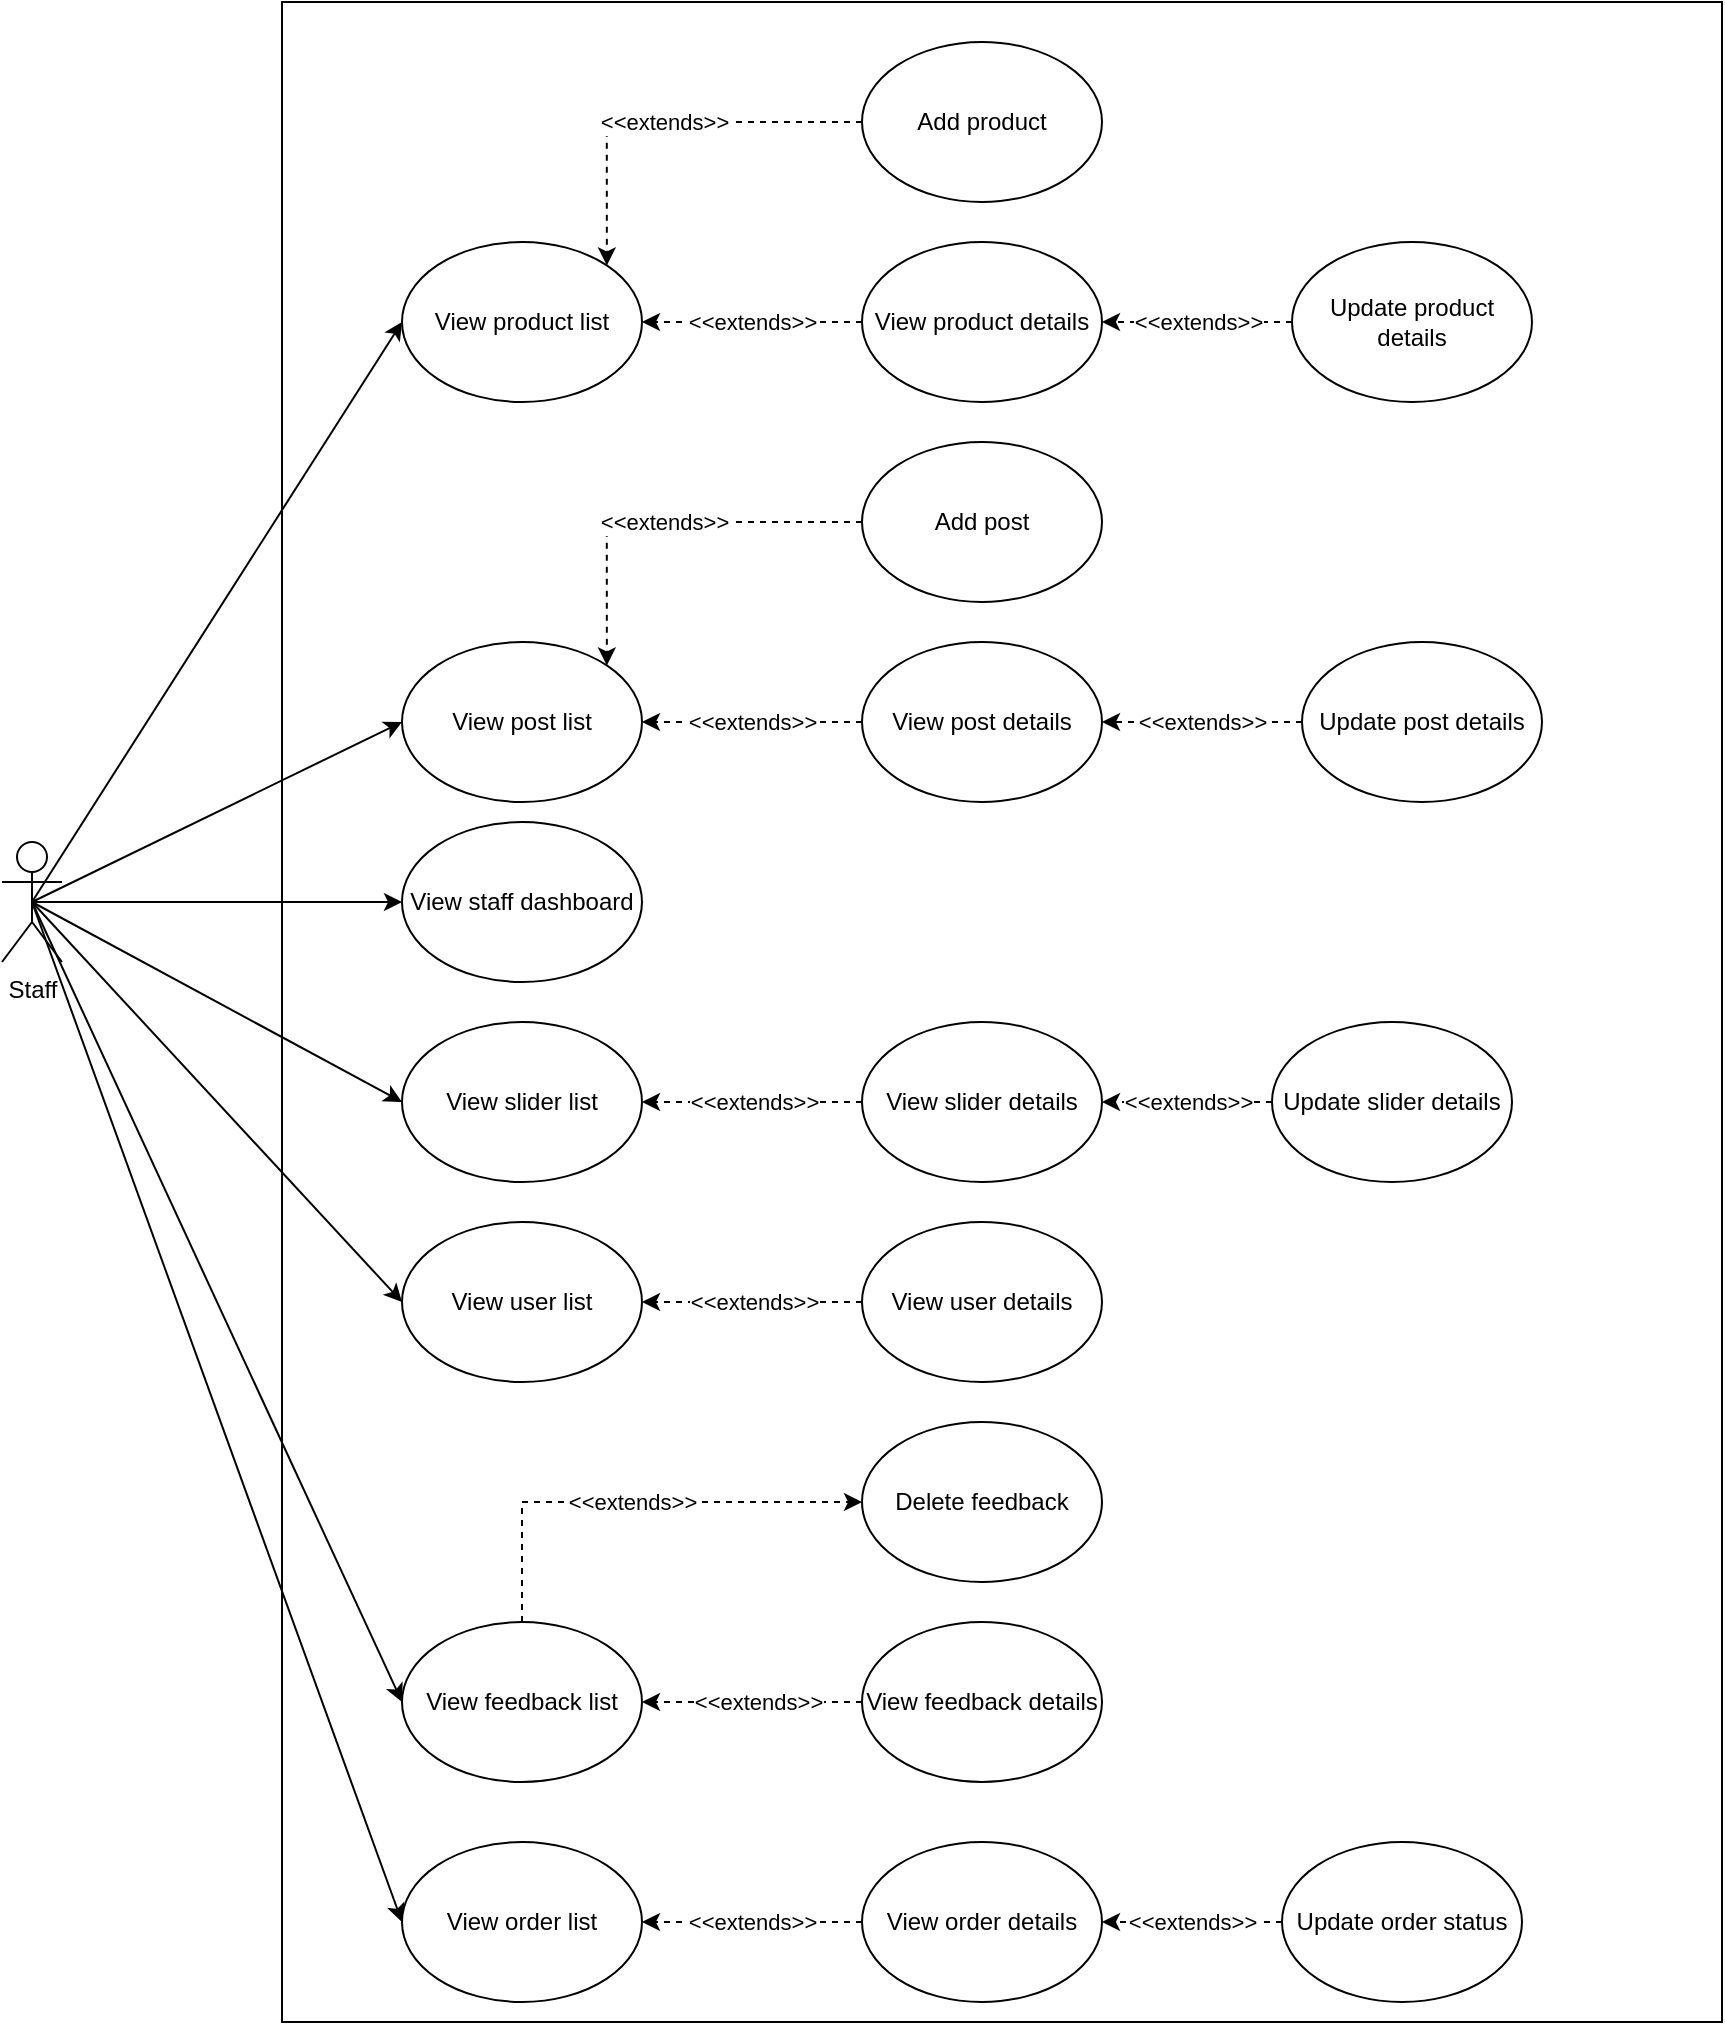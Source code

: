 <mxfile version="24.4.8" type="device">
  <diagram name="Page-1" id="nhk3gevlTql_jt-AMQz-">
    <mxGraphModel dx="1895" dy="1058" grid="1" gridSize="10" guides="1" tooltips="1" connect="1" arrows="1" fold="1" page="1" pageScale="1" pageWidth="850" pageHeight="1100" math="0" shadow="0">
      <root>
        <mxCell id="0" />
        <mxCell id="1" parent="0" />
        <mxCell id="UitDLeMMT4hZkmS21psA-53" value="" style="rounded=0;whiteSpace=wrap;html=1;" vertex="1" parent="1">
          <mxGeometry x="260" y="60" width="720" height="1010" as="geometry" />
        </mxCell>
        <mxCell id="UitDLeMMT4hZkmS21psA-2" style="edgeStyle=none;rounded=0;orthogonalLoop=1;jettySize=auto;html=1;exitX=0.5;exitY=0.5;exitDx=0;exitDy=0;exitPerimeter=0;entryX=0;entryY=0.5;entryDx=0;entryDy=0;" edge="1" parent="1" source="UitDLeMMT4hZkmS21psA-8" target="UitDLeMMT4hZkmS21psA-15">
          <mxGeometry relative="1" as="geometry" />
        </mxCell>
        <mxCell id="UitDLeMMT4hZkmS21psA-3" style="edgeStyle=none;rounded=0;orthogonalLoop=1;jettySize=auto;html=1;exitX=0.5;exitY=0.5;exitDx=0;exitDy=0;exitPerimeter=0;entryX=0;entryY=0.5;entryDx=0;entryDy=0;" edge="1" parent="1" source="UitDLeMMT4hZkmS21psA-8" target="UitDLeMMT4hZkmS21psA-12">
          <mxGeometry relative="1" as="geometry" />
        </mxCell>
        <mxCell id="UitDLeMMT4hZkmS21psA-4" style="edgeStyle=none;rounded=0;orthogonalLoop=1;jettySize=auto;html=1;exitX=0.5;exitY=0.5;exitDx=0;exitDy=0;exitPerimeter=0;entryX=0;entryY=0.5;entryDx=0;entryDy=0;" edge="1" parent="1" source="UitDLeMMT4hZkmS21psA-8" target="UitDLeMMT4hZkmS21psA-9">
          <mxGeometry relative="1" as="geometry" />
        </mxCell>
        <mxCell id="UitDLeMMT4hZkmS21psA-5" style="edgeStyle=none;rounded=0;orthogonalLoop=1;jettySize=auto;html=1;exitX=0.5;exitY=0.5;exitDx=0;exitDy=0;exitPerimeter=0;entryX=0;entryY=0.5;entryDx=0;entryDy=0;" edge="1" parent="1" source="UitDLeMMT4hZkmS21psA-8" target="UitDLeMMT4hZkmS21psA-17">
          <mxGeometry relative="1" as="geometry" />
        </mxCell>
        <mxCell id="UitDLeMMT4hZkmS21psA-6" style="edgeStyle=none;rounded=0;orthogonalLoop=1;jettySize=auto;html=1;exitX=0.5;exitY=0.5;exitDx=0;exitDy=0;exitPerimeter=0;entryX=0;entryY=0.5;entryDx=0;entryDy=0;" edge="1" parent="1" source="UitDLeMMT4hZkmS21psA-8" target="UitDLeMMT4hZkmS21psA-19">
          <mxGeometry relative="1" as="geometry" />
        </mxCell>
        <mxCell id="UitDLeMMT4hZkmS21psA-7" style="edgeStyle=none;rounded=0;orthogonalLoop=1;jettySize=auto;html=1;exitX=0.5;exitY=0.5;exitDx=0;exitDy=0;exitPerimeter=0;entryX=0;entryY=0.5;entryDx=0;entryDy=0;" edge="1" parent="1" source="UitDLeMMT4hZkmS21psA-8" target="UitDLeMMT4hZkmS21psA-21">
          <mxGeometry relative="1" as="geometry" />
        </mxCell>
        <mxCell id="UitDLeMMT4hZkmS21psA-48" style="rounded=0;orthogonalLoop=1;jettySize=auto;html=1;exitX=0.5;exitY=0.5;exitDx=0;exitDy=0;exitPerimeter=0;entryX=0;entryY=0.5;entryDx=0;entryDy=0;" edge="1" parent="1" source="UitDLeMMT4hZkmS21psA-8" target="UitDLeMMT4hZkmS21psA-41">
          <mxGeometry relative="1" as="geometry" />
        </mxCell>
        <mxCell id="UitDLeMMT4hZkmS21psA-8" value="Staff&lt;div&gt;&lt;br&gt;&lt;/div&gt;" style="shape=umlActor;verticalLabelPosition=bottom;verticalAlign=top;html=1;outlineConnect=0;" vertex="1" parent="1">
          <mxGeometry x="120" y="480" width="30" height="60" as="geometry" />
        </mxCell>
        <mxCell id="UitDLeMMT4hZkmS21psA-9" value="View staff dashboard" style="ellipse;whiteSpace=wrap;html=1;" vertex="1" parent="1">
          <mxGeometry x="320" y="470" width="120" height="80" as="geometry" />
        </mxCell>
        <mxCell id="UitDLeMMT4hZkmS21psA-10" value="&amp;lt;&amp;lt;extends&amp;gt;&amp;gt;" style="edgeStyle=none;rounded=0;orthogonalLoop=1;jettySize=auto;html=1;exitX=0;exitY=0.5;exitDx=0;exitDy=0;entryX=1;entryY=0.5;entryDx=0;entryDy=0;dashed=1;" edge="1" parent="1" source="UitDLeMMT4hZkmS21psA-25" target="UitDLeMMT4hZkmS21psA-12">
          <mxGeometry relative="1" as="geometry" />
        </mxCell>
        <mxCell id="UitDLeMMT4hZkmS21psA-11" value="&amp;lt;&amp;lt;extends&amp;gt;&amp;gt;" style="rounded=0;orthogonalLoop=1;jettySize=auto;html=1;exitX=0;exitY=0.5;exitDx=0;exitDy=0;entryX=1;entryY=0;entryDx=0;entryDy=0;dashed=1;edgeStyle=orthogonalEdgeStyle;" edge="1" parent="1" source="UitDLeMMT4hZkmS21psA-33" target="UitDLeMMT4hZkmS21psA-12">
          <mxGeometry relative="1" as="geometry" />
        </mxCell>
        <mxCell id="UitDLeMMT4hZkmS21psA-12" value="View post list" style="ellipse;whiteSpace=wrap;html=1;" vertex="1" parent="1">
          <mxGeometry x="320" y="380" width="120" height="80" as="geometry" />
        </mxCell>
        <mxCell id="UitDLeMMT4hZkmS21psA-13" value="&amp;lt;&amp;lt;extends&amp;gt;&amp;gt;" style="edgeStyle=none;rounded=0;orthogonalLoop=1;jettySize=auto;html=1;exitX=0;exitY=0.5;exitDx=0;exitDy=0;entryX=1;entryY=0.5;entryDx=0;entryDy=0;dashed=1;" edge="1" parent="1" source="UitDLeMMT4hZkmS21psA-23" target="UitDLeMMT4hZkmS21psA-15">
          <mxGeometry relative="1" as="geometry" />
        </mxCell>
        <mxCell id="UitDLeMMT4hZkmS21psA-14" value="&amp;lt;&amp;lt;extends&amp;gt;&amp;gt;" style="edgeStyle=orthogonalEdgeStyle;rounded=0;orthogonalLoop=1;jettySize=auto;html=1;exitX=0;exitY=0.5;exitDx=0;exitDy=0;entryX=1;entryY=0;entryDx=0;entryDy=0;dashed=1;" edge="1" parent="1" source="UitDLeMMT4hZkmS21psA-34" target="UitDLeMMT4hZkmS21psA-15">
          <mxGeometry relative="1" as="geometry" />
        </mxCell>
        <mxCell id="UitDLeMMT4hZkmS21psA-15" value="View product list" style="ellipse;whiteSpace=wrap;html=1;" vertex="1" parent="1">
          <mxGeometry x="320" y="180" width="120" height="80" as="geometry" />
        </mxCell>
        <mxCell id="UitDLeMMT4hZkmS21psA-16" value="&amp;lt;&amp;lt;extends&amp;gt;&amp;gt;" style="edgeStyle=none;rounded=0;orthogonalLoop=1;jettySize=auto;html=1;exitX=0;exitY=0.5;exitDx=0;exitDy=0;entryX=1;entryY=0.5;entryDx=0;entryDy=0;dashed=1;" edge="1" parent="1" source="UitDLeMMT4hZkmS21psA-28" target="UitDLeMMT4hZkmS21psA-17">
          <mxGeometry x="-0.005" relative="1" as="geometry">
            <mxPoint as="offset" />
          </mxGeometry>
        </mxCell>
        <mxCell id="UitDLeMMT4hZkmS21psA-17" value="View slider list" style="ellipse;whiteSpace=wrap;html=1;" vertex="1" parent="1">
          <mxGeometry x="320" y="570" width="120" height="80" as="geometry" />
        </mxCell>
        <mxCell id="UitDLeMMT4hZkmS21psA-18" value="&amp;lt;&amp;lt;extends&amp;gt;&amp;gt;" style="edgeStyle=none;rounded=0;orthogonalLoop=1;jettySize=auto;html=1;exitX=0;exitY=0.5;exitDx=0;exitDy=0;entryX=1;entryY=0.5;entryDx=0;entryDy=0;dashed=1;" edge="1" parent="1" source="UitDLeMMT4hZkmS21psA-26" target="UitDLeMMT4hZkmS21psA-19">
          <mxGeometry x="-0.008" relative="1" as="geometry">
            <mxPoint as="offset" />
          </mxGeometry>
        </mxCell>
        <mxCell id="UitDLeMMT4hZkmS21psA-19" value="View user list" style="ellipse;whiteSpace=wrap;html=1;" vertex="1" parent="1">
          <mxGeometry x="320" y="670" width="120" height="80" as="geometry" />
        </mxCell>
        <mxCell id="UitDLeMMT4hZkmS21psA-20" value="&amp;lt;&amp;lt;extends&amp;gt;&amp;gt;" style="edgeStyle=none;rounded=0;orthogonalLoop=1;jettySize=auto;html=1;exitX=0;exitY=0.5;exitDx=0;exitDy=0;entryX=1;entryY=0.5;entryDx=0;entryDy=0;dashed=1;" edge="1" parent="1" source="UitDLeMMT4hZkmS21psA-29" target="UitDLeMMT4hZkmS21psA-21">
          <mxGeometry x="-0.053" relative="1" as="geometry">
            <mxPoint as="offset" />
          </mxGeometry>
        </mxCell>
        <mxCell id="UitDLeMMT4hZkmS21psA-52" value="&amp;lt;&amp;lt;extends&amp;gt;&amp;gt;" style="edgeStyle=orthogonalEdgeStyle;rounded=0;orthogonalLoop=1;jettySize=auto;html=1;exitX=0.5;exitY=0;exitDx=0;exitDy=0;entryX=0;entryY=0.5;entryDx=0;entryDy=0;dashed=1;" edge="1" parent="1" source="UitDLeMMT4hZkmS21psA-21" target="UitDLeMMT4hZkmS21psA-51">
          <mxGeometry relative="1" as="geometry" />
        </mxCell>
        <mxCell id="UitDLeMMT4hZkmS21psA-21" value="View feedback list" style="ellipse;whiteSpace=wrap;html=1;" vertex="1" parent="1">
          <mxGeometry x="320" y="870" width="120" height="80" as="geometry" />
        </mxCell>
        <mxCell id="UitDLeMMT4hZkmS21psA-22" value="&amp;lt;&amp;lt;extends&amp;gt;&amp;gt;" style="edgeStyle=none;rounded=0;orthogonalLoop=1;jettySize=auto;html=1;exitX=0;exitY=0.5;exitDx=0;exitDy=0;entryX=1;entryY=0.5;entryDx=0;entryDy=0;dashed=1;" edge="1" parent="1" source="UitDLeMMT4hZkmS21psA-30" target="UitDLeMMT4hZkmS21psA-23">
          <mxGeometry relative="1" as="geometry" />
        </mxCell>
        <mxCell id="UitDLeMMT4hZkmS21psA-23" value="View product details" style="ellipse;whiteSpace=wrap;html=1;" vertex="1" parent="1">
          <mxGeometry x="550" y="180" width="120" height="80" as="geometry" />
        </mxCell>
        <mxCell id="UitDLeMMT4hZkmS21psA-24" value="&amp;lt;&amp;lt;extends&amp;gt;&amp;gt;" style="edgeStyle=none;rounded=0;orthogonalLoop=1;jettySize=auto;html=1;exitX=0;exitY=0.5;exitDx=0;exitDy=0;entryX=1;entryY=0.5;entryDx=0;entryDy=0;dashed=1;" edge="1" parent="1" source="UitDLeMMT4hZkmS21psA-31" target="UitDLeMMT4hZkmS21psA-25">
          <mxGeometry relative="1" as="geometry" />
        </mxCell>
        <mxCell id="UitDLeMMT4hZkmS21psA-25" value="View post details" style="ellipse;whiteSpace=wrap;html=1;" vertex="1" parent="1">
          <mxGeometry x="550" y="380" width="120" height="80" as="geometry" />
        </mxCell>
        <mxCell id="UitDLeMMT4hZkmS21psA-26" value="View user details" style="ellipse;whiteSpace=wrap;html=1;" vertex="1" parent="1">
          <mxGeometry x="550" y="670" width="120" height="80" as="geometry" />
        </mxCell>
        <mxCell id="UitDLeMMT4hZkmS21psA-27" value="&amp;lt;&amp;lt;extends&amp;gt;&amp;gt;" style="edgeStyle=none;rounded=0;orthogonalLoop=1;jettySize=auto;html=1;exitX=0;exitY=0.5;exitDx=0;exitDy=0;entryX=1;entryY=0.5;entryDx=0;entryDy=0;dashed=1;" edge="1" parent="1" source="UitDLeMMT4hZkmS21psA-32" target="UitDLeMMT4hZkmS21psA-28">
          <mxGeometry relative="1" as="geometry" />
        </mxCell>
        <mxCell id="UitDLeMMT4hZkmS21psA-28" value="View slider details" style="ellipse;whiteSpace=wrap;html=1;" vertex="1" parent="1">
          <mxGeometry x="550" y="570" width="120" height="80" as="geometry" />
        </mxCell>
        <mxCell id="UitDLeMMT4hZkmS21psA-29" value="View feedback details" style="ellipse;whiteSpace=wrap;html=1;" vertex="1" parent="1">
          <mxGeometry x="550" y="870" width="120" height="80" as="geometry" />
        </mxCell>
        <mxCell id="UitDLeMMT4hZkmS21psA-30" value="Update product details" style="ellipse;whiteSpace=wrap;html=1;" vertex="1" parent="1">
          <mxGeometry x="765" y="180" width="120" height="80" as="geometry" />
        </mxCell>
        <mxCell id="UitDLeMMT4hZkmS21psA-31" value="Update post details" style="ellipse;whiteSpace=wrap;html=1;" vertex="1" parent="1">
          <mxGeometry x="770" y="380" width="120" height="80" as="geometry" />
        </mxCell>
        <mxCell id="UitDLeMMT4hZkmS21psA-32" value="Update slider details" style="ellipse;whiteSpace=wrap;html=1;" vertex="1" parent="1">
          <mxGeometry x="755" y="570" width="120" height="80" as="geometry" />
        </mxCell>
        <mxCell id="UitDLeMMT4hZkmS21psA-33" value="Add post" style="ellipse;whiteSpace=wrap;html=1;" vertex="1" parent="1">
          <mxGeometry x="550" y="280" width="120" height="80" as="geometry" />
        </mxCell>
        <mxCell id="UitDLeMMT4hZkmS21psA-34" value="Add product" style="ellipse;whiteSpace=wrap;html=1;" vertex="1" parent="1">
          <mxGeometry x="550" y="80" width="120" height="80" as="geometry" />
        </mxCell>
        <mxCell id="UitDLeMMT4hZkmS21psA-40" value="&amp;lt;&amp;lt;extends&amp;gt;&amp;gt;" style="edgeStyle=none;rounded=0;orthogonalLoop=1;jettySize=auto;html=1;exitX=0;exitY=0.5;exitDx=0;exitDy=0;entryX=1;entryY=0.5;entryDx=0;entryDy=0;dashed=1;" edge="1" parent="1" source="UitDLeMMT4hZkmS21psA-43" target="UitDLeMMT4hZkmS21psA-41">
          <mxGeometry relative="1" as="geometry" />
        </mxCell>
        <mxCell id="UitDLeMMT4hZkmS21psA-41" value="View order list" style="ellipse;whiteSpace=wrap;html=1;" vertex="1" parent="1">
          <mxGeometry x="320" y="980" width="120" height="80" as="geometry" />
        </mxCell>
        <mxCell id="UitDLeMMT4hZkmS21psA-42" value="&amp;lt;&amp;lt;extends&amp;gt;&amp;gt;" style="edgeStyle=none;rounded=0;orthogonalLoop=1;jettySize=auto;html=1;exitX=0;exitY=0.5;exitDx=0;exitDy=0;entryX=1;entryY=0.5;entryDx=0;entryDy=0;dashed=1;" edge="1" parent="1" source="UitDLeMMT4hZkmS21psA-44" target="UitDLeMMT4hZkmS21psA-43">
          <mxGeometry relative="1" as="geometry" />
        </mxCell>
        <mxCell id="UitDLeMMT4hZkmS21psA-43" value="View order details" style="ellipse;whiteSpace=wrap;html=1;" vertex="1" parent="1">
          <mxGeometry x="550" y="980" width="120" height="80" as="geometry" />
        </mxCell>
        <mxCell id="UitDLeMMT4hZkmS21psA-44" value="Update order status" style="ellipse;whiteSpace=wrap;html=1;" vertex="1" parent="1">
          <mxGeometry x="760" y="980" width="120" height="80" as="geometry" />
        </mxCell>
        <mxCell id="UitDLeMMT4hZkmS21psA-51" value="Delete feedback" style="ellipse;whiteSpace=wrap;html=1;" vertex="1" parent="1">
          <mxGeometry x="550" y="770" width="120" height="80" as="geometry" />
        </mxCell>
      </root>
    </mxGraphModel>
  </diagram>
</mxfile>
